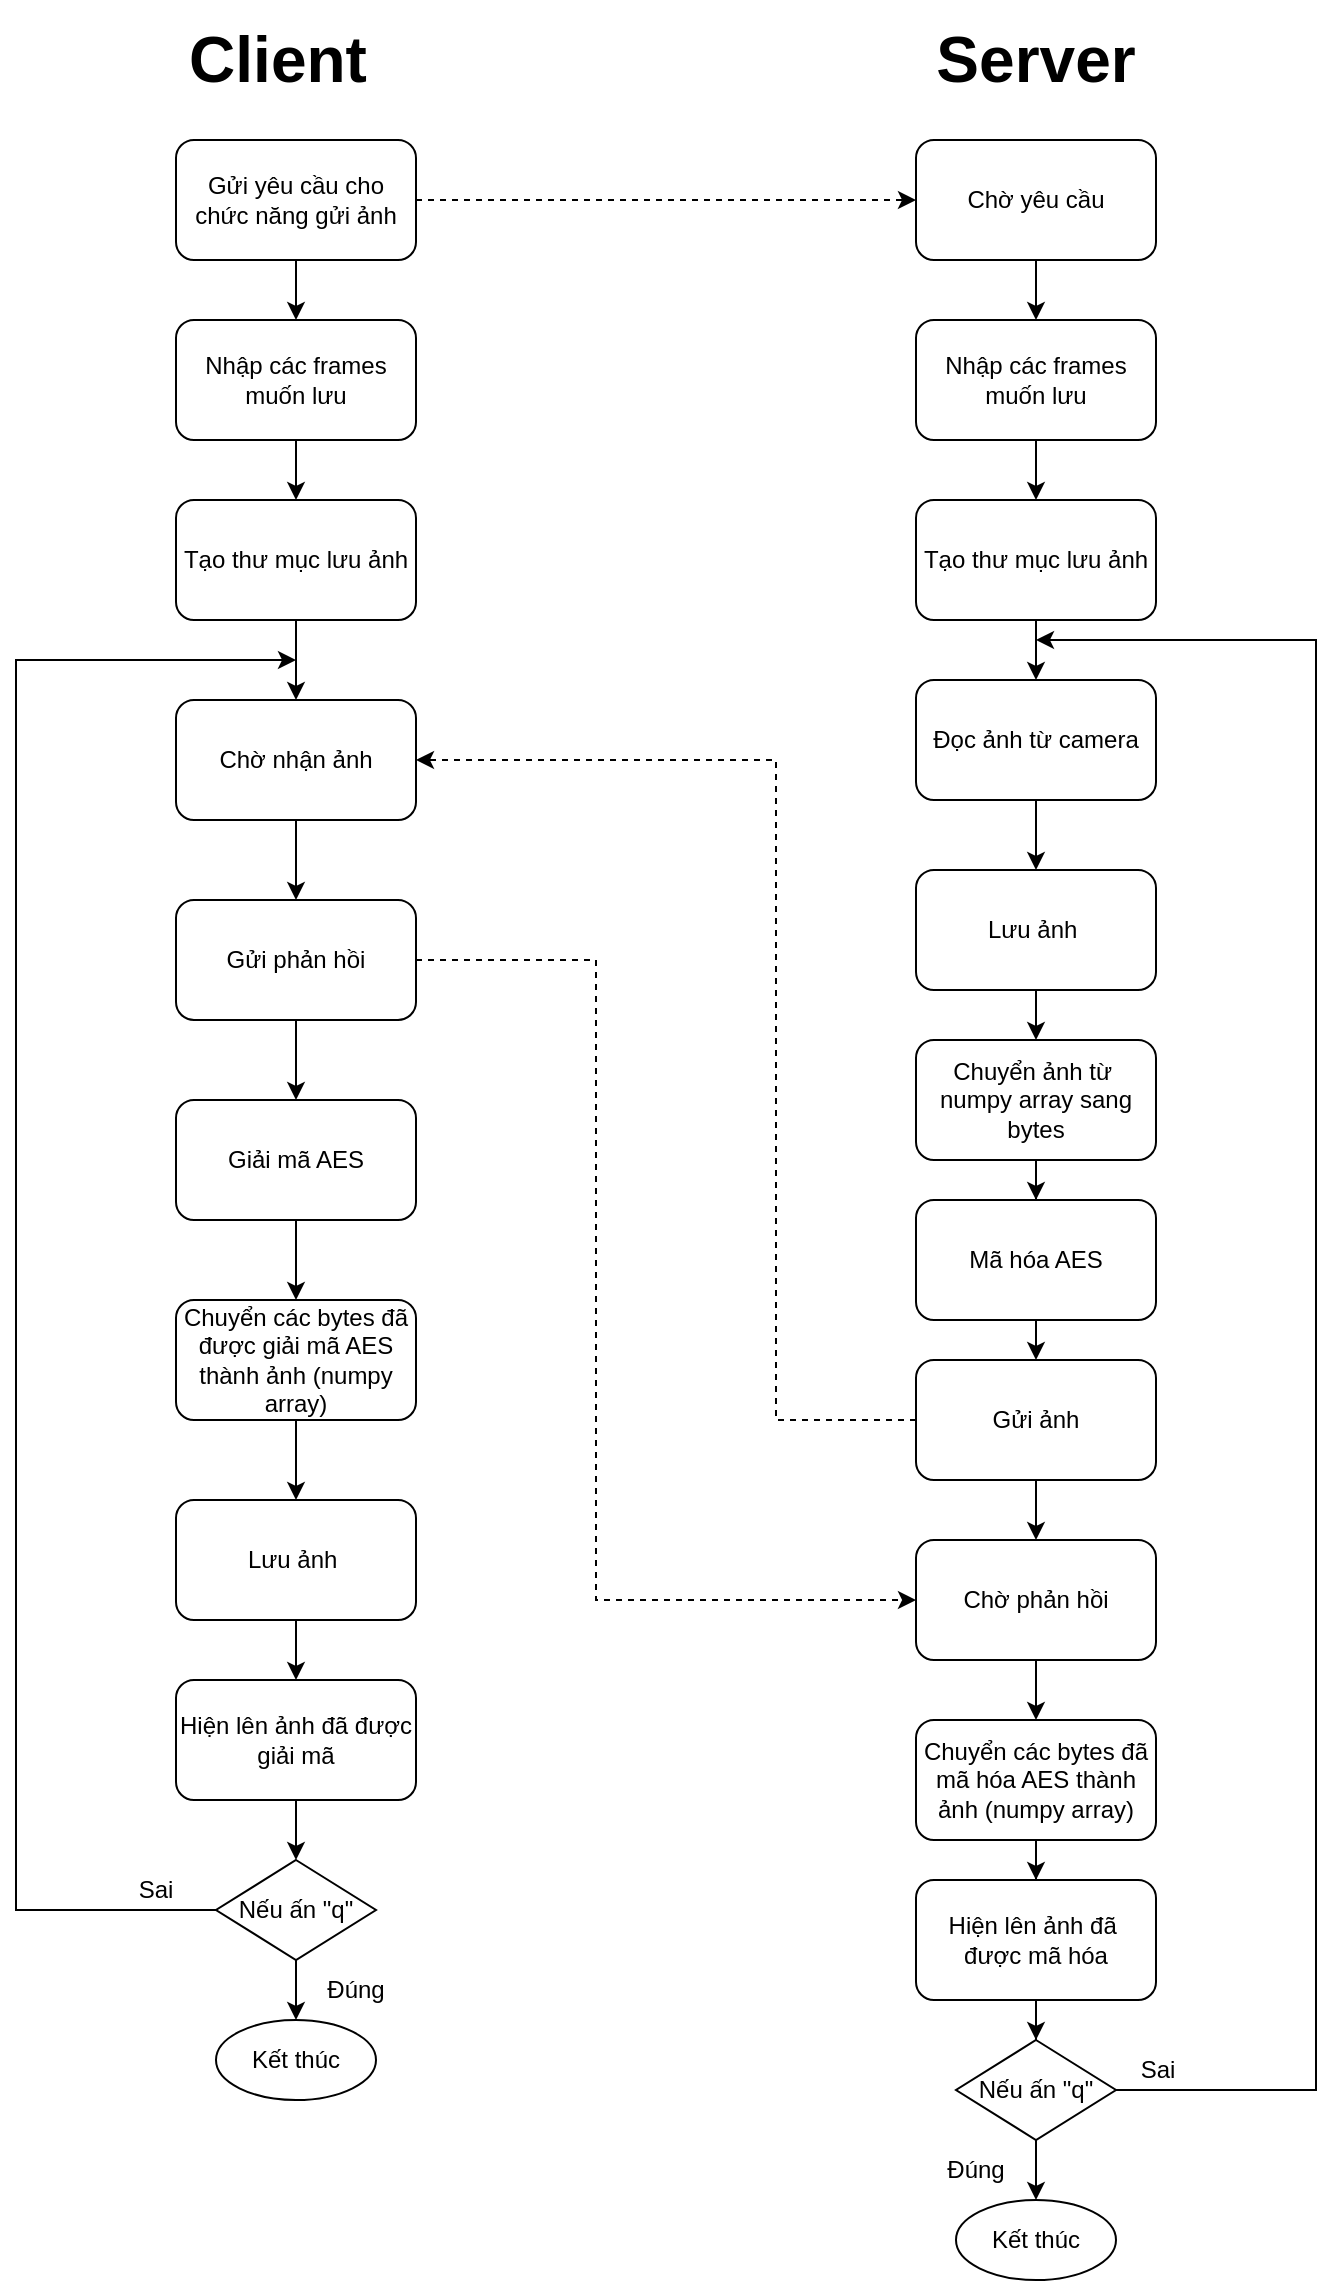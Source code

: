 <mxfile version="16.5.3" type="github">
  <diagram id="gmC2t2BmalihPaxnFlcq" name="Page-1">
    <mxGraphModel dx="1038" dy="571" grid="1" gridSize="10" guides="1" tooltips="1" connect="1" arrows="1" fold="1" page="1" pageScale="1" pageWidth="827" pageHeight="1169" math="0" shadow="0">
      <root>
        <mxCell id="0" />
        <mxCell id="1" parent="0" />
        <mxCell id="kE0woUJH_W1mReft93sf-5" style="edgeStyle=orthogonalEdgeStyle;rounded=0;orthogonalLoop=1;jettySize=auto;html=1;entryX=0;entryY=0.5;entryDx=0;entryDy=0;dashed=1;" edge="1" parent="1" source="eqxSHxZvD5lVZVVjLziu-4" target="eqxSHxZvD5lVZVVjLziu-6">
          <mxGeometry relative="1" as="geometry" />
        </mxCell>
        <mxCell id="kE0woUJH_W1mReft93sf-8" value="" style="edgeStyle=orthogonalEdgeStyle;rounded=0;orthogonalLoop=1;jettySize=auto;html=1;" edge="1" parent="1" source="eqxSHxZvD5lVZVVjLziu-4" target="kE0woUJH_W1mReft93sf-2">
          <mxGeometry relative="1" as="geometry" />
        </mxCell>
        <mxCell id="eqxSHxZvD5lVZVVjLziu-4" value="Gửi yêu cầu cho chức năng gửi ảnh" style="rounded=1;whiteSpace=wrap;html=1;" parent="1" vertex="1">
          <mxGeometry x="169" y="90" width="120" height="60" as="geometry" />
        </mxCell>
        <mxCell id="kE0woUJH_W1mReft93sf-13" value="" style="edgeStyle=orthogonalEdgeStyle;rounded=0;orthogonalLoop=1;jettySize=auto;html=1;" edge="1" parent="1" source="eqxSHxZvD5lVZVVjLziu-6" target="kE0woUJH_W1mReft93sf-4">
          <mxGeometry relative="1" as="geometry" />
        </mxCell>
        <mxCell id="eqxSHxZvD5lVZVVjLziu-6" value="Chờ yêu cầu" style="rounded=1;whiteSpace=wrap;html=1;" parent="1" vertex="1">
          <mxGeometry x="539" y="90" width="120" height="60" as="geometry" />
        </mxCell>
        <mxCell id="kE0woUJH_W1mReft93sf-24" value="" style="edgeStyle=orthogonalEdgeStyle;rounded=0;orthogonalLoop=1;jettySize=auto;html=1;" edge="1" parent="1" source="eqxSHxZvD5lVZVVjLziu-7" target="eqxSHxZvD5lVZVVjLziu-13">
          <mxGeometry relative="1" as="geometry" />
        </mxCell>
        <mxCell id="eqxSHxZvD5lVZVVjLziu-7" value="Đọc ảnh từ camera" style="rounded=1;whiteSpace=wrap;html=1;" parent="1" vertex="1">
          <mxGeometry x="539" y="360" width="120" height="60" as="geometry" />
        </mxCell>
        <mxCell id="kE0woUJH_W1mReft93sf-23" value="" style="edgeStyle=orthogonalEdgeStyle;rounded=0;orthogonalLoop=1;jettySize=auto;html=1;" edge="1" parent="1" source="eqxSHxZvD5lVZVVjLziu-12" target="eqxSHxZvD5lVZVVjLziu-7">
          <mxGeometry relative="1" as="geometry" />
        </mxCell>
        <mxCell id="eqxSHxZvD5lVZVVjLziu-12" value="Tạo thư mục lưu ảnh" style="rounded=1;whiteSpace=wrap;html=1;" parent="1" vertex="1">
          <mxGeometry x="539" y="270" width="120" height="60" as="geometry" />
        </mxCell>
        <mxCell id="kE0woUJH_W1mReft93sf-17" value="" style="edgeStyle=orthogonalEdgeStyle;rounded=0;orthogonalLoop=1;jettySize=auto;html=1;entryX=0.5;entryY=0;entryDx=0;entryDy=0;" edge="1" parent="1" source="eqxSHxZvD5lVZVVjLziu-13" target="eqxSHxZvD5lVZVVjLziu-14">
          <mxGeometry relative="1" as="geometry">
            <mxPoint x="599" y="550" as="targetPoint" />
          </mxGeometry>
        </mxCell>
        <mxCell id="eqxSHxZvD5lVZVVjLziu-13" value="Lưu ảnh&amp;nbsp;" style="rounded=1;whiteSpace=wrap;html=1;" parent="1" vertex="1">
          <mxGeometry x="539" y="455" width="120" height="60" as="geometry" />
        </mxCell>
        <mxCell id="kE0woUJH_W1mReft93sf-18" value="" style="edgeStyle=orthogonalEdgeStyle;rounded=0;orthogonalLoop=1;jettySize=auto;html=1;entryX=0.5;entryY=0;entryDx=0;entryDy=0;" edge="1" parent="1" source="eqxSHxZvD5lVZVVjLziu-14" target="eqxSHxZvD5lVZVVjLziu-15">
          <mxGeometry relative="1" as="geometry" />
        </mxCell>
        <mxCell id="eqxSHxZvD5lVZVVjLziu-14" value="Chuyển ảnh từ&amp;nbsp; numpy array sang bytes" style="rounded=1;whiteSpace=wrap;html=1;" parent="1" vertex="1">
          <mxGeometry x="539" y="540" width="120" height="60" as="geometry" />
        </mxCell>
        <mxCell id="kE0woUJH_W1mReft93sf-19" value="" style="edgeStyle=orthogonalEdgeStyle;rounded=0;orthogonalLoop=1;jettySize=auto;html=1;" edge="1" parent="1" source="eqxSHxZvD5lVZVVjLziu-15">
          <mxGeometry relative="1" as="geometry">
            <mxPoint x="599" y="700" as="targetPoint" />
          </mxGeometry>
        </mxCell>
        <mxCell id="eqxSHxZvD5lVZVVjLziu-15" value="Mã hóa AES" style="rounded=1;whiteSpace=wrap;html=1;" parent="1" vertex="1">
          <mxGeometry x="539" y="620" width="120" height="60" as="geometry" />
        </mxCell>
        <mxCell id="eqxSHxZvD5lVZVVjLziu-27" value="" style="edgeStyle=orthogonalEdgeStyle;rounded=0;orthogonalLoop=1;jettySize=auto;html=1;entryX=1;entryY=0.5;entryDx=0;entryDy=0;dashed=1;" parent="1" source="eqxSHxZvD5lVZVVjLziu-16" target="eqxSHxZvD5lVZVVjLziu-19" edge="1">
          <mxGeometry relative="1" as="geometry">
            <mxPoint x="429" y="700" as="targetPoint" />
            <Array as="points">
              <mxPoint x="469" y="730" />
              <mxPoint x="469" y="400" />
            </Array>
          </mxGeometry>
        </mxCell>
        <mxCell id="kE0woUJH_W1mReft93sf-26" value="" style="edgeStyle=orthogonalEdgeStyle;rounded=0;orthogonalLoop=1;jettySize=auto;html=1;" edge="1" parent="1" source="eqxSHxZvD5lVZVVjLziu-16" target="kE0woUJH_W1mReft93sf-25">
          <mxGeometry relative="1" as="geometry" />
        </mxCell>
        <mxCell id="eqxSHxZvD5lVZVVjLziu-16" value="Gửi ảnh" style="rounded=1;whiteSpace=wrap;html=1;" parent="1" vertex="1">
          <mxGeometry x="539" y="700" width="120" height="60" as="geometry" />
        </mxCell>
        <mxCell id="kE0woUJH_W1mReft93sf-21" value="" style="edgeStyle=orthogonalEdgeStyle;rounded=0;orthogonalLoop=1;jettySize=auto;html=1;" edge="1" parent="1" source="eqxSHxZvD5lVZVVjLziu-17" target="eqxSHxZvD5lVZVVjLziu-18">
          <mxGeometry relative="1" as="geometry" />
        </mxCell>
        <mxCell id="eqxSHxZvD5lVZVVjLziu-17" value="Chuyển các bytes đã mã hóa AES thành ảnh (numpy array)" style="rounded=1;whiteSpace=wrap;html=1;" parent="1" vertex="1">
          <mxGeometry x="539" y="880" width="120" height="60" as="geometry" />
        </mxCell>
        <mxCell id="kE0woUJH_W1mReft93sf-35" style="edgeStyle=orthogonalEdgeStyle;rounded=0;orthogonalLoop=1;jettySize=auto;html=1;exitX=1;exitY=0.5;exitDx=0;exitDy=0;" edge="1" parent="1" source="kE0woUJH_W1mReft93sf-41">
          <mxGeometry relative="1" as="geometry">
            <mxPoint x="599" y="340" as="targetPoint" />
            <Array as="points">
              <mxPoint x="739" y="1065" />
              <mxPoint x="739" y="340" />
            </Array>
          </mxGeometry>
        </mxCell>
        <mxCell id="kE0woUJH_W1mReft93sf-42" value="" style="edgeStyle=orthogonalEdgeStyle;rounded=0;orthogonalLoop=1;jettySize=auto;html=1;fontSize=12;" edge="1" parent="1" source="eqxSHxZvD5lVZVVjLziu-18" target="kE0woUJH_W1mReft93sf-41">
          <mxGeometry relative="1" as="geometry" />
        </mxCell>
        <mxCell id="eqxSHxZvD5lVZVVjLziu-18" value="Hiện lên ảnh đã&amp;nbsp; được mã hóa" style="rounded=1;whiteSpace=wrap;html=1;" parent="1" vertex="1">
          <mxGeometry x="539" y="960" width="120" height="60" as="geometry" />
        </mxCell>
        <mxCell id="kE0woUJH_W1mReft93sf-29" value="" style="edgeStyle=orthogonalEdgeStyle;rounded=0;orthogonalLoop=1;jettySize=auto;html=1;" edge="1" parent="1" source="eqxSHxZvD5lVZVVjLziu-19" target="kE0woUJH_W1mReft93sf-28">
          <mxGeometry relative="1" as="geometry" />
        </mxCell>
        <mxCell id="eqxSHxZvD5lVZVVjLziu-19" value="Chờ nhận ảnh" style="rounded=1;whiteSpace=wrap;html=1;" parent="1" vertex="1">
          <mxGeometry x="169" y="370" width="120" height="60" as="geometry" />
        </mxCell>
        <mxCell id="kE0woUJH_W1mReft93sf-11" value="" style="edgeStyle=orthogonalEdgeStyle;rounded=0;orthogonalLoop=1;jettySize=auto;html=1;" edge="1" parent="1" source="eqxSHxZvD5lVZVVjLziu-21">
          <mxGeometry relative="1" as="geometry">
            <mxPoint x="229" y="670" as="targetPoint" />
          </mxGeometry>
        </mxCell>
        <mxCell id="eqxSHxZvD5lVZVVjLziu-21" value="Giải mã AES" style="rounded=1;whiteSpace=wrap;html=1;" parent="1" vertex="1">
          <mxGeometry x="169" y="570" width="120" height="60" as="geometry" />
        </mxCell>
        <mxCell id="kE0woUJH_W1mReft93sf-50" value="" style="edgeStyle=orthogonalEdgeStyle;rounded=0;orthogonalLoop=1;jettySize=auto;html=1;fontSize=12;" edge="1" parent="1" source="eqxSHxZvD5lVZVVjLziu-22" target="kE0woUJH_W1mReft93sf-49">
          <mxGeometry relative="1" as="geometry" />
        </mxCell>
        <mxCell id="eqxSHxZvD5lVZVVjLziu-22" value="Chuyển các bytes đã được giải mã AES thành ảnh (numpy array)" style="rounded=1;whiteSpace=wrap;html=1;" parent="1" vertex="1">
          <mxGeometry x="169" y="670" width="120" height="60" as="geometry" />
        </mxCell>
        <mxCell id="kE0woUJH_W1mReft93sf-34" style="edgeStyle=orthogonalEdgeStyle;rounded=0;orthogonalLoop=1;jettySize=auto;html=1;exitX=0;exitY=0.5;exitDx=0;exitDy=0;" edge="1" parent="1" source="kE0woUJH_W1mReft93sf-39">
          <mxGeometry relative="1" as="geometry">
            <mxPoint x="229" y="350" as="targetPoint" />
            <Array as="points">
              <mxPoint x="89" y="975" />
              <mxPoint x="89" y="350" />
            </Array>
          </mxGeometry>
        </mxCell>
        <mxCell id="kE0woUJH_W1mReft93sf-40" value="" style="edgeStyle=orthogonalEdgeStyle;rounded=0;orthogonalLoop=1;jettySize=auto;html=1;fontSize=12;" edge="1" parent="1" source="eqxSHxZvD5lVZVVjLziu-30" target="kE0woUJH_W1mReft93sf-39">
          <mxGeometry relative="1" as="geometry" />
        </mxCell>
        <mxCell id="eqxSHxZvD5lVZVVjLziu-30" value="Hiện lên ảnh đã được giải mã" style="rounded=1;whiteSpace=wrap;html=1;" parent="1" vertex="1">
          <mxGeometry x="169" y="860" width="120" height="60" as="geometry" />
        </mxCell>
        <mxCell id="kE0woUJH_W1mReft93sf-10" value="" style="edgeStyle=orthogonalEdgeStyle;rounded=0;orthogonalLoop=1;jettySize=auto;html=1;" edge="1" parent="1" source="kE0woUJH_W1mReft93sf-1" target="eqxSHxZvD5lVZVVjLziu-19">
          <mxGeometry relative="1" as="geometry" />
        </mxCell>
        <mxCell id="kE0woUJH_W1mReft93sf-1" value="Tạo thư mục lưu ảnh" style="rounded=1;whiteSpace=wrap;html=1;" vertex="1" parent="1">
          <mxGeometry x="169" y="270" width="120" height="60" as="geometry" />
        </mxCell>
        <mxCell id="kE0woUJH_W1mReft93sf-9" value="" style="edgeStyle=orthogonalEdgeStyle;rounded=0;orthogonalLoop=1;jettySize=auto;html=1;" edge="1" parent="1" source="kE0woUJH_W1mReft93sf-2" target="kE0woUJH_W1mReft93sf-1">
          <mxGeometry relative="1" as="geometry" />
        </mxCell>
        <mxCell id="kE0woUJH_W1mReft93sf-2" value="Nhập các frames muốn lưu" style="rounded=1;whiteSpace=wrap;html=1;" vertex="1" parent="1">
          <mxGeometry x="169" y="180" width="120" height="60" as="geometry" />
        </mxCell>
        <mxCell id="kE0woUJH_W1mReft93sf-14" value="" style="edgeStyle=orthogonalEdgeStyle;rounded=0;orthogonalLoop=1;jettySize=auto;html=1;" edge="1" parent="1" source="kE0woUJH_W1mReft93sf-4" target="eqxSHxZvD5lVZVVjLziu-12">
          <mxGeometry relative="1" as="geometry" />
        </mxCell>
        <mxCell id="kE0woUJH_W1mReft93sf-4" value="Nhập các frames muốn lưu" style="rounded=1;whiteSpace=wrap;html=1;" vertex="1" parent="1">
          <mxGeometry x="539" y="180" width="120" height="60" as="geometry" />
        </mxCell>
        <mxCell id="kE0woUJH_W1mReft93sf-33" value="" style="edgeStyle=orthogonalEdgeStyle;rounded=0;orthogonalLoop=1;jettySize=auto;html=1;" edge="1" parent="1" source="kE0woUJH_W1mReft93sf-25" target="eqxSHxZvD5lVZVVjLziu-17">
          <mxGeometry relative="1" as="geometry" />
        </mxCell>
        <mxCell id="kE0woUJH_W1mReft93sf-25" value="Chờ phản hồi" style="rounded=1;whiteSpace=wrap;html=1;" vertex="1" parent="1">
          <mxGeometry x="539" y="790" width="120" height="60" as="geometry" />
        </mxCell>
        <mxCell id="kE0woUJH_W1mReft93sf-30" value="" style="edgeStyle=orthogonalEdgeStyle;rounded=0;orthogonalLoop=1;jettySize=auto;html=1;" edge="1" parent="1" source="kE0woUJH_W1mReft93sf-28" target="eqxSHxZvD5lVZVVjLziu-21">
          <mxGeometry relative="1" as="geometry" />
        </mxCell>
        <mxCell id="kE0woUJH_W1mReft93sf-31" style="edgeStyle=orthogonalEdgeStyle;rounded=0;orthogonalLoop=1;jettySize=auto;html=1;entryX=0;entryY=0.5;entryDx=0;entryDy=0;dashed=1;" edge="1" parent="1" source="kE0woUJH_W1mReft93sf-28" target="kE0woUJH_W1mReft93sf-25">
          <mxGeometry relative="1" as="geometry">
            <Array as="points">
              <mxPoint x="379" y="500" />
              <mxPoint x="379" y="820" />
            </Array>
          </mxGeometry>
        </mxCell>
        <mxCell id="kE0woUJH_W1mReft93sf-28" value="Gửi phản hồi" style="rounded=1;whiteSpace=wrap;html=1;" vertex="1" parent="1">
          <mxGeometry x="169" y="470" width="120" height="60" as="geometry" />
        </mxCell>
        <mxCell id="kE0woUJH_W1mReft93sf-36" value="&lt;font style=&quot;font-size: 32px&quot;&gt;&lt;b&gt;Server&lt;/b&gt;&lt;/font&gt;" style="text;html=1;strokeColor=none;fillColor=none;align=center;verticalAlign=middle;whiteSpace=wrap;rounded=0;" vertex="1" parent="1">
          <mxGeometry x="524" y="20" width="150" height="60" as="geometry" />
        </mxCell>
        <mxCell id="kE0woUJH_W1mReft93sf-37" value="&lt;font style=&quot;font-size: 32px&quot;&gt;&lt;b&gt;Client&lt;/b&gt;&lt;/font&gt;" style="text;html=1;strokeColor=none;fillColor=none;align=center;verticalAlign=middle;whiteSpace=wrap;rounded=0;" vertex="1" parent="1">
          <mxGeometry x="145" y="20" width="150" height="60" as="geometry" />
        </mxCell>
        <mxCell id="kE0woUJH_W1mReft93sf-47" value="" style="edgeStyle=orthogonalEdgeStyle;rounded=0;orthogonalLoop=1;jettySize=auto;html=1;fontSize=12;" edge="1" parent="1" source="kE0woUJH_W1mReft93sf-39" target="kE0woUJH_W1mReft93sf-46">
          <mxGeometry relative="1" as="geometry" />
        </mxCell>
        <mxCell id="kE0woUJH_W1mReft93sf-39" value="Nếu ấn &quot;q&quot;" style="rhombus;whiteSpace=wrap;html=1;fontSize=12;" vertex="1" parent="1">
          <mxGeometry x="189" y="950" width="80" height="50" as="geometry" />
        </mxCell>
        <mxCell id="kE0woUJH_W1mReft93sf-48" value="" style="edgeStyle=orthogonalEdgeStyle;rounded=0;orthogonalLoop=1;jettySize=auto;html=1;fontSize=12;" edge="1" parent="1" source="kE0woUJH_W1mReft93sf-41" target="kE0woUJH_W1mReft93sf-45">
          <mxGeometry relative="1" as="geometry" />
        </mxCell>
        <mxCell id="kE0woUJH_W1mReft93sf-41" value="Nếu ấn &quot;q&quot;" style="rhombus;whiteSpace=wrap;html=1;fontSize=12;" vertex="1" parent="1">
          <mxGeometry x="559" y="1040" width="80" height="50" as="geometry" />
        </mxCell>
        <mxCell id="kE0woUJH_W1mReft93sf-45" value="Kết thúc" style="ellipse;whiteSpace=wrap;html=1;fontSize=12;" vertex="1" parent="1">
          <mxGeometry x="559" y="1120" width="80" height="40" as="geometry" />
        </mxCell>
        <mxCell id="kE0woUJH_W1mReft93sf-46" value="Kết thúc" style="ellipse;whiteSpace=wrap;html=1;fontSize=12;" vertex="1" parent="1">
          <mxGeometry x="189" y="1030" width="80" height="40" as="geometry" />
        </mxCell>
        <mxCell id="kE0woUJH_W1mReft93sf-51" value="" style="edgeStyle=orthogonalEdgeStyle;rounded=0;orthogonalLoop=1;jettySize=auto;html=1;fontSize=12;" edge="1" parent="1" source="kE0woUJH_W1mReft93sf-49" target="eqxSHxZvD5lVZVVjLziu-30">
          <mxGeometry relative="1" as="geometry" />
        </mxCell>
        <mxCell id="kE0woUJH_W1mReft93sf-49" value="Lưu ảnh&amp;nbsp;" style="rounded=1;whiteSpace=wrap;html=1;" vertex="1" parent="1">
          <mxGeometry x="169" y="770" width="120" height="60" as="geometry" />
        </mxCell>
        <mxCell id="kE0woUJH_W1mReft93sf-52" value="Đúng" style="text;html=1;strokeColor=none;fillColor=none;align=center;verticalAlign=middle;whiteSpace=wrap;rounded=0;fontSize=12;" vertex="1" parent="1">
          <mxGeometry x="229" y="1000" width="60" height="30" as="geometry" />
        </mxCell>
        <mxCell id="kE0woUJH_W1mReft93sf-53" value="Đúng" style="text;html=1;strokeColor=none;fillColor=none;align=center;verticalAlign=middle;whiteSpace=wrap;rounded=0;fontSize=12;" vertex="1" parent="1">
          <mxGeometry x="539" y="1090" width="60" height="30" as="geometry" />
        </mxCell>
        <mxCell id="kE0woUJH_W1mReft93sf-54" value="Sai" style="text;html=1;strokeColor=none;fillColor=none;align=center;verticalAlign=middle;whiteSpace=wrap;rounded=0;fontSize=12;" vertex="1" parent="1">
          <mxGeometry x="129" y="950" width="60" height="30" as="geometry" />
        </mxCell>
        <mxCell id="kE0woUJH_W1mReft93sf-55" value="Sai" style="text;html=1;strokeColor=none;fillColor=none;align=center;verticalAlign=middle;whiteSpace=wrap;rounded=0;fontSize=12;" vertex="1" parent="1">
          <mxGeometry x="630" y="1040" width="60" height="30" as="geometry" />
        </mxCell>
      </root>
    </mxGraphModel>
  </diagram>
</mxfile>
